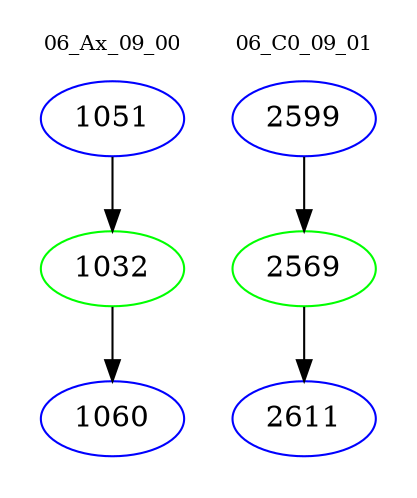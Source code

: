 digraph{
subgraph cluster_0 {
color = white
label = "06_Ax_09_00";
fontsize=10;
T0_1051 [label="1051", color="blue"]
T0_1051 -> T0_1032 [color="black"]
T0_1032 [label="1032", color="green"]
T0_1032 -> T0_1060 [color="black"]
T0_1060 [label="1060", color="blue"]
}
subgraph cluster_1 {
color = white
label = "06_C0_09_01";
fontsize=10;
T1_2599 [label="2599", color="blue"]
T1_2599 -> T1_2569 [color="black"]
T1_2569 [label="2569", color="green"]
T1_2569 -> T1_2611 [color="black"]
T1_2611 [label="2611", color="blue"]
}
}
